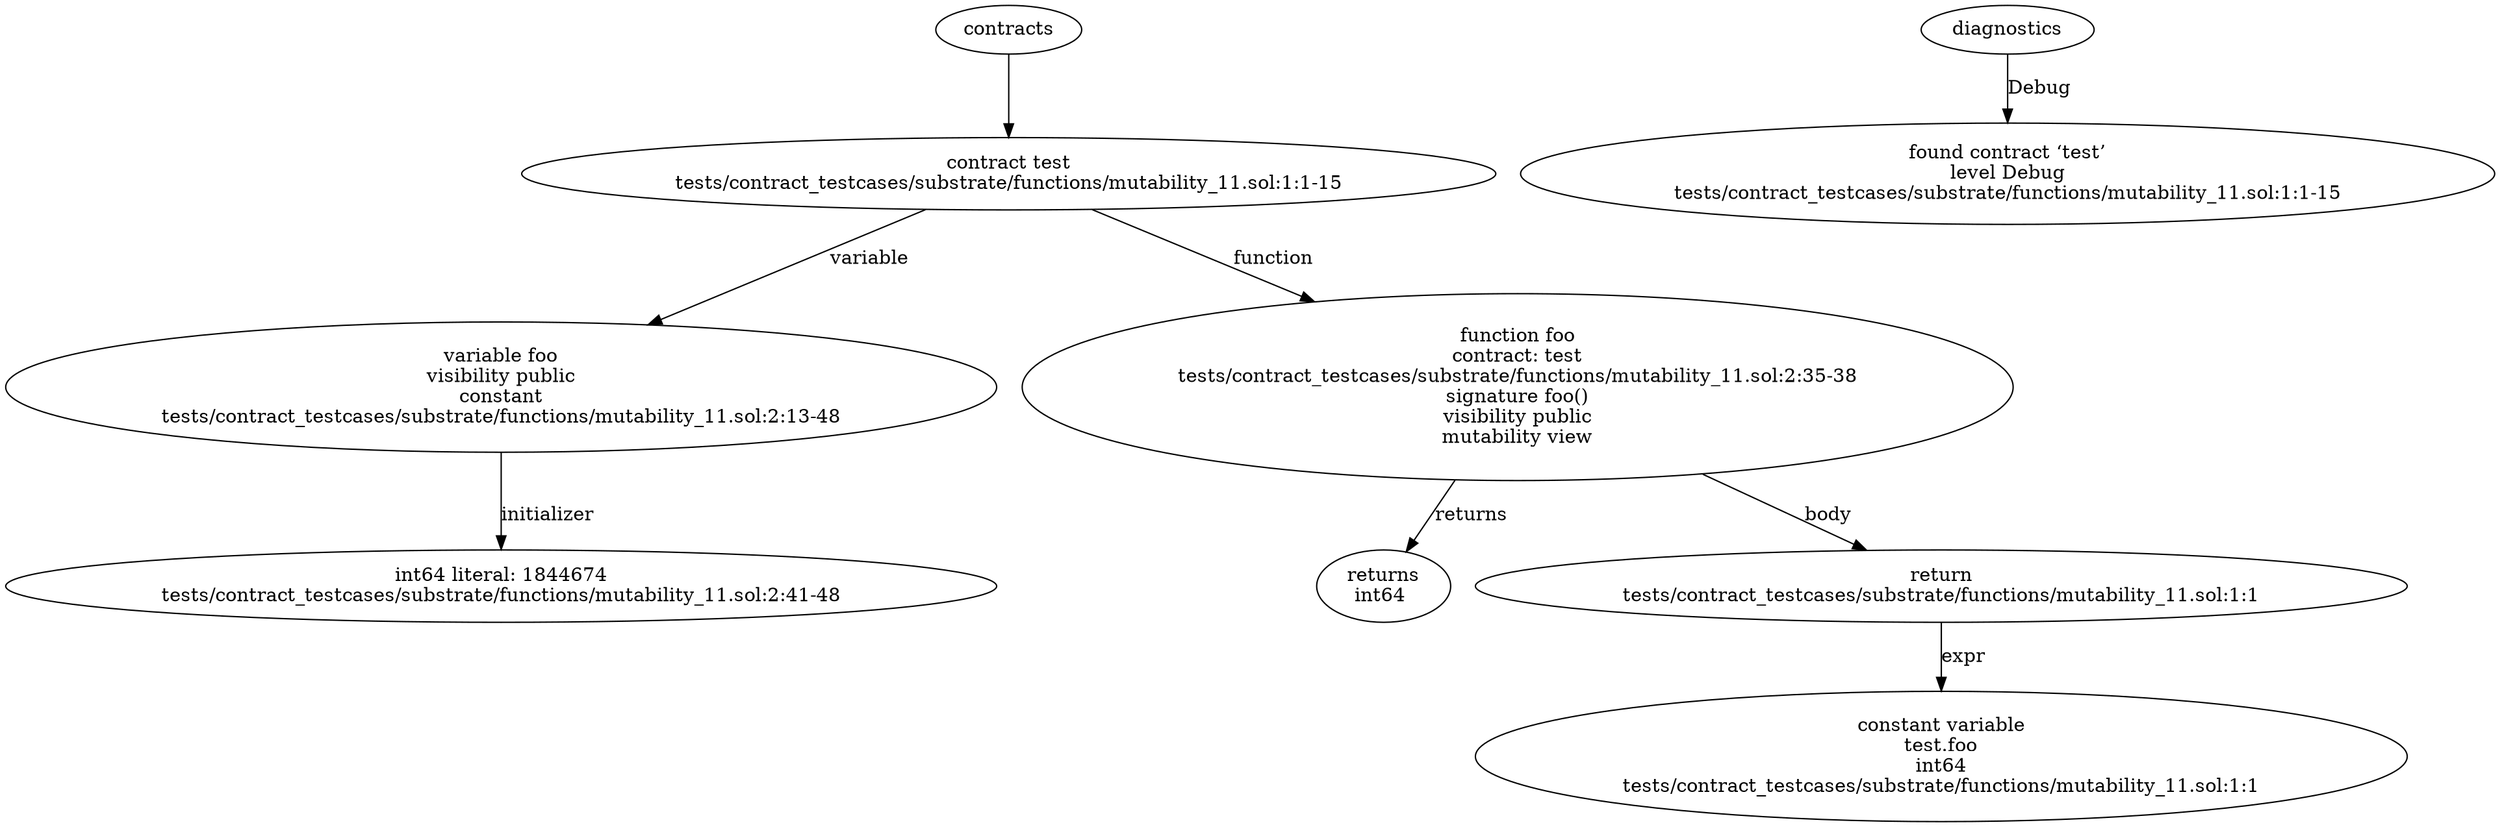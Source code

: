 strict digraph "tests/contract_testcases/substrate/functions/mutability_11.sol" {
	contract [label="contract test\ntests/contract_testcases/substrate/functions/mutability_11.sol:1:1-15"]
	var [label="variable foo\nvisibility public\nconstant\ntests/contract_testcases/substrate/functions/mutability_11.sol:2:13-48"]
	number_literal [label="int64 literal: 1844674\ntests/contract_testcases/substrate/functions/mutability_11.sol:2:41-48"]
	foo [label="function foo\ncontract: test\ntests/contract_testcases/substrate/functions/mutability_11.sol:2:35-38\nsignature foo()\nvisibility public\nmutability view"]
	returns [label="returns\nint64 "]
	return [label="return\ntests/contract_testcases/substrate/functions/mutability_11.sol:1:1"]
	constant [label="constant variable\ntest.foo\nint64\ntests/contract_testcases/substrate/functions/mutability_11.sol:1:1"]
	diagnostic [label="found contract ‘test’\nlevel Debug\ntests/contract_testcases/substrate/functions/mutability_11.sol:1:1-15"]
	contracts -> contract
	contract -> var [label="variable"]
	var -> number_literal [label="initializer"]
	contract -> foo [label="function"]
	foo -> returns [label="returns"]
	foo -> return [label="body"]
	return -> constant [label="expr"]
	diagnostics -> diagnostic [label="Debug"]
}
